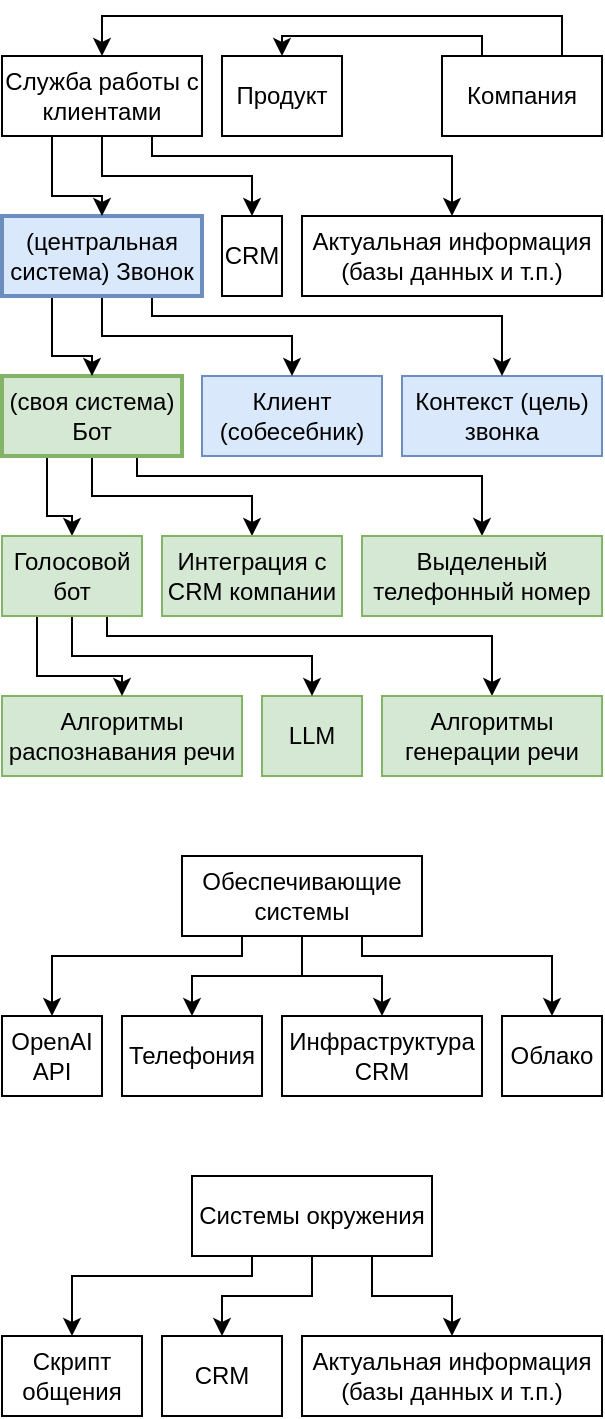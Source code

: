 <mxfile version="26.0.5">
  <diagram name="Page-1" id="xwc9D1xMEx63HCuodD_7">
    <mxGraphModel dx="819" dy="448" grid="1" gridSize="10" guides="1" tooltips="1" connect="1" arrows="1" fold="1" page="1" pageScale="1" pageWidth="850" pageHeight="1100" math="0" shadow="0">
      <root>
        <mxCell id="0" />
        <mxCell id="1" parent="0" />
        <mxCell id="eGUReGT0A570qVKPgOOu-118" style="edgeStyle=orthogonalEdgeStyle;rounded=0;orthogonalLoop=1;jettySize=auto;html=1;exitX=0.25;exitY=1;exitDx=0;exitDy=0;entryX=0.5;entryY=0;entryDx=0;entryDy=0;" edge="1" parent="1" source="eGUReGT0A570qVKPgOOu-29" target="eGUReGT0A570qVKPgOOu-113">
          <mxGeometry relative="1" as="geometry">
            <Array as="points">
              <mxPoint x="342" y="590" />
              <mxPoint x="355" y="590" />
            </Array>
          </mxGeometry>
        </mxCell>
        <mxCell id="eGUReGT0A570qVKPgOOu-119" style="edgeStyle=orthogonalEdgeStyle;rounded=0;orthogonalLoop=1;jettySize=auto;html=1;exitX=0.5;exitY=1;exitDx=0;exitDy=0;entryX=0.5;entryY=0;entryDx=0;entryDy=0;" edge="1" parent="1" source="eGUReGT0A570qVKPgOOu-29" target="eGUReGT0A570qVKPgOOu-31">
          <mxGeometry relative="1" as="geometry" />
        </mxCell>
        <mxCell id="eGUReGT0A570qVKPgOOu-120" style="edgeStyle=orthogonalEdgeStyle;rounded=0;orthogonalLoop=1;jettySize=auto;html=1;exitX=0.75;exitY=1;exitDx=0;exitDy=0;entryX=0.5;entryY=0;entryDx=0;entryDy=0;" edge="1" parent="1" source="eGUReGT0A570qVKPgOOu-29" target="eGUReGT0A570qVKPgOOu-38">
          <mxGeometry relative="1" as="geometry">
            <Array as="points">
              <mxPoint x="388" y="570" />
              <mxPoint x="560" y="570" />
            </Array>
          </mxGeometry>
        </mxCell>
        <mxCell id="eGUReGT0A570qVKPgOOu-29" value="(своя система) Бот" style="whiteSpace=wrap;html=1;fillColor=#d5e8d4;strokeColor=#82b366;strokeWidth=2;" vertex="1" parent="1">
          <mxGeometry x="320" y="520" width="90" height="40" as="geometry" />
        </mxCell>
        <mxCell id="eGUReGT0A570qVKPgOOu-30" value="Контекст (цель) звонка" style="whiteSpace=wrap;html=1;fillColor=#dae8fc;strokeColor=#6c8ebf;" vertex="1" parent="1">
          <mxGeometry x="520" y="520" width="100" height="40" as="geometry" />
        </mxCell>
        <mxCell id="eGUReGT0A570qVKPgOOu-31" value="Интеграция с CRM компании" style="whiteSpace=wrap;html=1;fillColor=#d5e8d4;strokeColor=#82b366;" vertex="1" parent="1">
          <mxGeometry x="400" y="600" width="90" height="40" as="geometry" />
        </mxCell>
        <mxCell id="eGUReGT0A570qVKPgOOu-33" value="Алгоритмы распознавания речи" style="whiteSpace=wrap;html=1;fillColor=#d5e8d4;strokeColor=#82b366;" vertex="1" parent="1">
          <mxGeometry x="320" y="680" width="120" height="40" as="geometry" />
        </mxCell>
        <mxCell id="eGUReGT0A570qVKPgOOu-34" value="Клиент (собесебник)" style="whiteSpace=wrap;html=1;fillColor=#dae8fc;strokeColor=#6c8ebf;" vertex="1" parent="1">
          <mxGeometry x="420" y="520" width="90" height="40" as="geometry" />
        </mxCell>
        <mxCell id="eGUReGT0A570qVKPgOOu-37" value="Инфраструктура CRM" style="whiteSpace=wrap;html=1;" vertex="1" parent="1">
          <mxGeometry x="460" y="840" width="100" height="40" as="geometry" />
        </mxCell>
        <mxCell id="eGUReGT0A570qVKPgOOu-38" value="Выделеный телефонный номер" style="whiteSpace=wrap;html=1;fillColor=#d5e8d4;strokeColor=#82b366;" vertex="1" parent="1">
          <mxGeometry x="500" y="600" width="120" height="40" as="geometry" />
        </mxCell>
        <mxCell id="eGUReGT0A570qVKPgOOu-40" value="Облако" style="whiteSpace=wrap;html=1;" vertex="1" parent="1">
          <mxGeometry x="570" y="840" width="50" height="40" as="geometry" />
        </mxCell>
        <mxCell id="eGUReGT0A570qVKPgOOu-121" style="edgeStyle=orthogonalEdgeStyle;rounded=0;orthogonalLoop=1;jettySize=auto;html=1;exitX=0.25;exitY=1;exitDx=0;exitDy=0;entryX=0.5;entryY=0;entryDx=0;entryDy=0;" edge="1" parent="1" source="eGUReGT0A570qVKPgOOu-55" target="eGUReGT0A570qVKPgOOu-29">
          <mxGeometry relative="1" as="geometry">
            <Array as="points">
              <mxPoint x="345" y="510" />
              <mxPoint x="365" y="510" />
            </Array>
          </mxGeometry>
        </mxCell>
        <mxCell id="eGUReGT0A570qVKPgOOu-122" style="edgeStyle=orthogonalEdgeStyle;rounded=0;orthogonalLoop=1;jettySize=auto;html=1;exitX=0.5;exitY=1;exitDx=0;exitDy=0;entryX=0.5;entryY=0;entryDx=0;entryDy=0;" edge="1" parent="1" source="eGUReGT0A570qVKPgOOu-55" target="eGUReGT0A570qVKPgOOu-34">
          <mxGeometry relative="1" as="geometry" />
        </mxCell>
        <mxCell id="eGUReGT0A570qVKPgOOu-123" style="edgeStyle=orthogonalEdgeStyle;rounded=0;orthogonalLoop=1;jettySize=auto;html=1;exitX=0.75;exitY=1;exitDx=0;exitDy=0;entryX=0.5;entryY=0;entryDx=0;entryDy=0;" edge="1" parent="1" source="eGUReGT0A570qVKPgOOu-55" target="eGUReGT0A570qVKPgOOu-30">
          <mxGeometry relative="1" as="geometry">
            <Array as="points">
              <mxPoint x="395" y="490" />
              <mxPoint x="570" y="490" />
            </Array>
          </mxGeometry>
        </mxCell>
        <mxCell id="eGUReGT0A570qVKPgOOu-55" value="(центральная система) Звонок" style="rounded=0;whiteSpace=wrap;html=1;fillColor=#dae8fc;strokeColor=#6c8ebf;strokeWidth=2;" vertex="1" parent="1">
          <mxGeometry x="320" y="440" width="100" height="40" as="geometry" />
        </mxCell>
        <mxCell id="eGUReGT0A570qVKPgOOu-127" style="edgeStyle=orthogonalEdgeStyle;rounded=0;orthogonalLoop=1;jettySize=auto;html=1;exitX=0.75;exitY=1;exitDx=0;exitDy=0;entryX=0.5;entryY=0;entryDx=0;entryDy=0;" edge="1" parent="1" source="eGUReGT0A570qVKPgOOu-64" target="eGUReGT0A570qVKPgOOu-40">
          <mxGeometry relative="1" as="geometry">
            <Array as="points">
              <mxPoint x="500" y="810" />
              <mxPoint x="595" y="810" />
            </Array>
          </mxGeometry>
        </mxCell>
        <mxCell id="eGUReGT0A570qVKPgOOu-128" style="edgeStyle=orthogonalEdgeStyle;rounded=0;orthogonalLoop=1;jettySize=auto;html=1;exitX=0.25;exitY=1;exitDx=0;exitDy=0;entryX=0.5;entryY=0;entryDx=0;entryDy=0;" edge="1" parent="1" source="eGUReGT0A570qVKPgOOu-64" target="eGUReGT0A570qVKPgOOu-81">
          <mxGeometry relative="1" as="geometry">
            <Array as="points">
              <mxPoint x="440" y="810" />
              <mxPoint x="345" y="810" />
            </Array>
          </mxGeometry>
        </mxCell>
        <mxCell id="eGUReGT0A570qVKPgOOu-130" style="edgeStyle=orthogonalEdgeStyle;rounded=0;orthogonalLoop=1;jettySize=auto;html=1;exitX=0.5;exitY=1;exitDx=0;exitDy=0;entryX=0.5;entryY=0;entryDx=0;entryDy=0;" edge="1" parent="1" source="eGUReGT0A570qVKPgOOu-64" target="eGUReGT0A570qVKPgOOu-37">
          <mxGeometry relative="1" as="geometry" />
        </mxCell>
        <mxCell id="eGUReGT0A570qVKPgOOu-131" style="edgeStyle=orthogonalEdgeStyle;rounded=0;orthogonalLoop=1;jettySize=auto;html=1;exitX=0.5;exitY=1;exitDx=0;exitDy=0;entryX=0.5;entryY=0;entryDx=0;entryDy=0;" edge="1" parent="1" source="eGUReGT0A570qVKPgOOu-64" target="eGUReGT0A570qVKPgOOu-77">
          <mxGeometry relative="1" as="geometry" />
        </mxCell>
        <mxCell id="eGUReGT0A570qVKPgOOu-64" value="Обеспечивающие системы" style="rounded=0;whiteSpace=wrap;html=1;" vertex="1" parent="1">
          <mxGeometry x="410" y="760" width="120" height="40" as="geometry" />
        </mxCell>
        <mxCell id="eGUReGT0A570qVKPgOOu-77" value="Телефония" style="whiteSpace=wrap;html=1;" vertex="1" parent="1">
          <mxGeometry x="380" y="840" width="70" height="40" as="geometry" />
        </mxCell>
        <mxCell id="eGUReGT0A570qVKPgOOu-81" value="OpenAI API" style="rounded=0;whiteSpace=wrap;html=1;" vertex="1" parent="1">
          <mxGeometry x="320" y="840" width="50" height="40" as="geometry" />
        </mxCell>
        <mxCell id="eGUReGT0A570qVKPgOOu-124" style="edgeStyle=orthogonalEdgeStyle;rounded=0;orthogonalLoop=1;jettySize=auto;html=1;exitX=0.25;exitY=1;exitDx=0;exitDy=0;entryX=0.5;entryY=0;entryDx=0;entryDy=0;" edge="1" parent="1" source="eGUReGT0A570qVKPgOOu-92" target="eGUReGT0A570qVKPgOOu-55">
          <mxGeometry relative="1" as="geometry">
            <Array as="points">
              <mxPoint x="345" y="430" />
              <mxPoint x="370" y="430" />
            </Array>
          </mxGeometry>
        </mxCell>
        <mxCell id="eGUReGT0A570qVKPgOOu-125" style="edgeStyle=orthogonalEdgeStyle;rounded=0;orthogonalLoop=1;jettySize=auto;html=1;exitX=0.5;exitY=1;exitDx=0;exitDy=0;entryX=0.5;entryY=0;entryDx=0;entryDy=0;" edge="1" parent="1" source="eGUReGT0A570qVKPgOOu-92" target="eGUReGT0A570qVKPgOOu-96">
          <mxGeometry relative="1" as="geometry">
            <Array as="points">
              <mxPoint x="370" y="420" />
              <mxPoint x="445" y="420" />
            </Array>
          </mxGeometry>
        </mxCell>
        <mxCell id="eGUReGT0A570qVKPgOOu-126" style="edgeStyle=orthogonalEdgeStyle;rounded=0;orthogonalLoop=1;jettySize=auto;html=1;exitX=0.75;exitY=1;exitDx=0;exitDy=0;entryX=0.5;entryY=0;entryDx=0;entryDy=0;" edge="1" parent="1" source="eGUReGT0A570qVKPgOOu-92" target="eGUReGT0A570qVKPgOOu-97">
          <mxGeometry relative="1" as="geometry">
            <Array as="points">
              <mxPoint x="395" y="410" />
              <mxPoint x="545" y="410" />
            </Array>
          </mxGeometry>
        </mxCell>
        <mxCell id="eGUReGT0A570qVKPgOOu-92" value="Служба работы с клиентами" style="rounded=0;whiteSpace=wrap;html=1;" vertex="1" parent="1">
          <mxGeometry x="320" y="360" width="100" height="40" as="geometry" />
        </mxCell>
        <mxCell id="eGUReGT0A570qVKPgOOu-93" style="edgeStyle=orthogonalEdgeStyle;rounded=0;orthogonalLoop=1;jettySize=auto;html=1;exitX=0.5;exitY=1;exitDx=0;exitDy=0;" edge="1" parent="1" source="eGUReGT0A570qVKPgOOu-92" target="eGUReGT0A570qVKPgOOu-92">
          <mxGeometry relative="1" as="geometry" />
        </mxCell>
        <mxCell id="eGUReGT0A570qVKPgOOu-96" value="CRM" style="rounded=0;whiteSpace=wrap;html=1;" vertex="1" parent="1">
          <mxGeometry x="430" y="440" width="30" height="40" as="geometry" />
        </mxCell>
        <mxCell id="eGUReGT0A570qVKPgOOu-97" value="Актуальная информация (базы данных и т.п.)" style="rounded=0;whiteSpace=wrap;html=1;" vertex="1" parent="1">
          <mxGeometry x="470" y="440" width="150" height="40" as="geometry" />
        </mxCell>
        <mxCell id="eGUReGT0A570qVKPgOOu-135" style="edgeStyle=orthogonalEdgeStyle;rounded=0;orthogonalLoop=1;jettySize=auto;html=1;exitX=0.25;exitY=0;exitDx=0;exitDy=0;entryX=0.5;entryY=0;entryDx=0;entryDy=0;" edge="1" parent="1" source="eGUReGT0A570qVKPgOOu-100" target="eGUReGT0A570qVKPgOOu-101">
          <mxGeometry relative="1" as="geometry">
            <Array as="points">
              <mxPoint x="560" y="350" />
              <mxPoint x="460" y="350" />
            </Array>
          </mxGeometry>
        </mxCell>
        <mxCell id="eGUReGT0A570qVKPgOOu-136" style="edgeStyle=orthogonalEdgeStyle;rounded=0;orthogonalLoop=1;jettySize=auto;html=1;exitX=0.75;exitY=0;exitDx=0;exitDy=0;entryX=0.5;entryY=0;entryDx=0;entryDy=0;" edge="1" parent="1" source="eGUReGT0A570qVKPgOOu-100" target="eGUReGT0A570qVKPgOOu-92">
          <mxGeometry relative="1" as="geometry" />
        </mxCell>
        <mxCell id="eGUReGT0A570qVKPgOOu-100" value="Компания" style="rounded=0;whiteSpace=wrap;html=1;" vertex="1" parent="1">
          <mxGeometry x="540" y="360" width="80" height="40" as="geometry" />
        </mxCell>
        <mxCell id="eGUReGT0A570qVKPgOOu-101" value="Продукт" style="rounded=0;whiteSpace=wrap;html=1;" vertex="1" parent="1">
          <mxGeometry x="430" y="360" width="60" height="40" as="geometry" />
        </mxCell>
        <mxCell id="eGUReGT0A570qVKPgOOu-132" style="edgeStyle=orthogonalEdgeStyle;rounded=0;orthogonalLoop=1;jettySize=auto;html=1;exitX=0.75;exitY=1;exitDx=0;exitDy=0;entryX=0.5;entryY=0;entryDx=0;entryDy=0;" edge="1" parent="1" source="eGUReGT0A570qVKPgOOu-107" target="eGUReGT0A570qVKPgOOu-108">
          <mxGeometry relative="1" as="geometry" />
        </mxCell>
        <mxCell id="eGUReGT0A570qVKPgOOu-133" style="edgeStyle=orthogonalEdgeStyle;rounded=0;orthogonalLoop=1;jettySize=auto;html=1;exitX=0.25;exitY=1;exitDx=0;exitDy=0;entryX=0.5;entryY=0;entryDx=0;entryDy=0;" edge="1" parent="1" source="eGUReGT0A570qVKPgOOu-107" target="eGUReGT0A570qVKPgOOu-111">
          <mxGeometry relative="1" as="geometry">
            <Array as="points">
              <mxPoint x="445" y="970" />
              <mxPoint x="355" y="970" />
            </Array>
          </mxGeometry>
        </mxCell>
        <mxCell id="eGUReGT0A570qVKPgOOu-134" style="edgeStyle=orthogonalEdgeStyle;rounded=0;orthogonalLoop=1;jettySize=auto;html=1;exitX=0.5;exitY=1;exitDx=0;exitDy=0;entryX=0.5;entryY=0;entryDx=0;entryDy=0;" edge="1" parent="1" source="eGUReGT0A570qVKPgOOu-107" target="eGUReGT0A570qVKPgOOu-110">
          <mxGeometry relative="1" as="geometry" />
        </mxCell>
        <mxCell id="eGUReGT0A570qVKPgOOu-107" value="Системы окружения" style="rounded=0;whiteSpace=wrap;html=1;" vertex="1" parent="1">
          <mxGeometry x="415" y="920" width="120" height="40" as="geometry" />
        </mxCell>
        <mxCell id="eGUReGT0A570qVKPgOOu-108" value="Актуальная информация (базы данных и т.п.)" style="whiteSpace=wrap;html=1;" vertex="1" parent="1">
          <mxGeometry x="470" y="1000" width="150" height="40" as="geometry" />
        </mxCell>
        <mxCell id="eGUReGT0A570qVKPgOOu-110" value="CRM" style="whiteSpace=wrap;html=1;" vertex="1" parent="1">
          <mxGeometry x="400" y="1000" width="60" height="40" as="geometry" />
        </mxCell>
        <mxCell id="eGUReGT0A570qVKPgOOu-111" value="Скрипт общения" style="rounded=0;whiteSpace=wrap;html=1;" vertex="1" parent="1">
          <mxGeometry x="320" y="1000" width="70" height="40" as="geometry" />
        </mxCell>
        <mxCell id="eGUReGT0A570qVKPgOOu-112" value="LLM" style="whiteSpace=wrap;html=1;fillColor=#d5e8d4;strokeColor=#82b366;" vertex="1" parent="1">
          <mxGeometry x="450" y="680" width="50" height="40" as="geometry" />
        </mxCell>
        <mxCell id="eGUReGT0A570qVKPgOOu-115" style="edgeStyle=orthogonalEdgeStyle;rounded=0;orthogonalLoop=1;jettySize=auto;html=1;exitX=0.25;exitY=1;exitDx=0;exitDy=0;entryX=0.5;entryY=0;entryDx=0;entryDy=0;" edge="1" parent="1" source="eGUReGT0A570qVKPgOOu-113" target="eGUReGT0A570qVKPgOOu-33">
          <mxGeometry relative="1" as="geometry">
            <Array as="points">
              <mxPoint x="338" y="670" />
              <mxPoint x="380" y="670" />
            </Array>
          </mxGeometry>
        </mxCell>
        <mxCell id="eGUReGT0A570qVKPgOOu-116" style="edgeStyle=orthogonalEdgeStyle;rounded=0;orthogonalLoop=1;jettySize=auto;html=1;exitX=0.5;exitY=1;exitDx=0;exitDy=0;entryX=0.5;entryY=0;entryDx=0;entryDy=0;" edge="1" parent="1" source="eGUReGT0A570qVKPgOOu-113" target="eGUReGT0A570qVKPgOOu-112">
          <mxGeometry relative="1" as="geometry" />
        </mxCell>
        <mxCell id="eGUReGT0A570qVKPgOOu-117" style="edgeStyle=orthogonalEdgeStyle;rounded=0;orthogonalLoop=1;jettySize=auto;html=1;exitX=0.75;exitY=1;exitDx=0;exitDy=0;entryX=0.5;entryY=0;entryDx=0;entryDy=0;" edge="1" parent="1" source="eGUReGT0A570qVKPgOOu-113" target="eGUReGT0A570qVKPgOOu-114">
          <mxGeometry relative="1" as="geometry">
            <Array as="points">
              <mxPoint x="372" y="650" />
              <mxPoint x="565" y="650" />
            </Array>
          </mxGeometry>
        </mxCell>
        <mxCell id="eGUReGT0A570qVKPgOOu-113" value="Голосовой бот" style="whiteSpace=wrap;html=1;fillColor=#d5e8d4;strokeColor=#82b366;" vertex="1" parent="1">
          <mxGeometry x="320" y="600" width="70" height="40" as="geometry" />
        </mxCell>
        <mxCell id="eGUReGT0A570qVKPgOOu-114" value="Алгоритмы генерации речи" style="whiteSpace=wrap;html=1;fillColor=#d5e8d4;strokeColor=#82b366;" vertex="1" parent="1">
          <mxGeometry x="510" y="680" width="110" height="40" as="geometry" />
        </mxCell>
      </root>
    </mxGraphModel>
  </diagram>
</mxfile>
